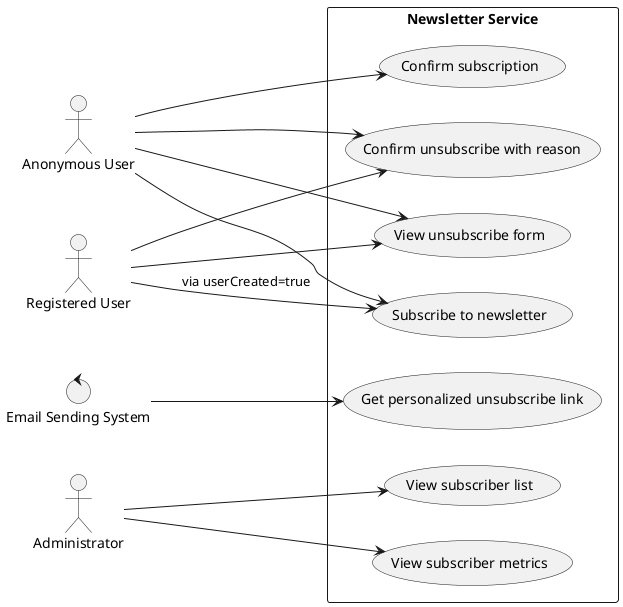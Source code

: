 @startuml use_case_diagram
left to right direction
skinparam packageStyle rectangle

actor "Anonymous User" as Anonymous
actor "Registered User" as Registered
control "Email Sending System" as EmailSystem
actor "Administrator" as Admin

package "Newsletter Service" {
    usecase "Subscribe to newsletter" as UC_Subscribe
    usecase "Confirm subscription" as UC_Verify
    usecase "View unsubscribe form" as UC_UnsubPage
    usecase "Confirm unsubscribe with reason" as UC_UnsubConfirm
    usecase "Get personalized unsubscribe link" as UC_GenUnsubLink
    usecase "View subscriber list" as UC_ListSubscribers
    usecase "View subscriber metrics" as UC_Stats
}

' Relationships
Anonymous --> UC_Subscribe
Anonymous --> UC_Verify
Anonymous --> UC_UnsubPage
Anonymous --> UC_UnsubConfirm

Registered --> UC_Subscribe : via userCreated=true
Registered --> UC_UnsubPage
Registered --> UC_UnsubConfirm

EmailSystem --> UC_GenUnsubLink

Admin --> UC_ListSubscribers
Admin --> UC_Stats

@enduml
